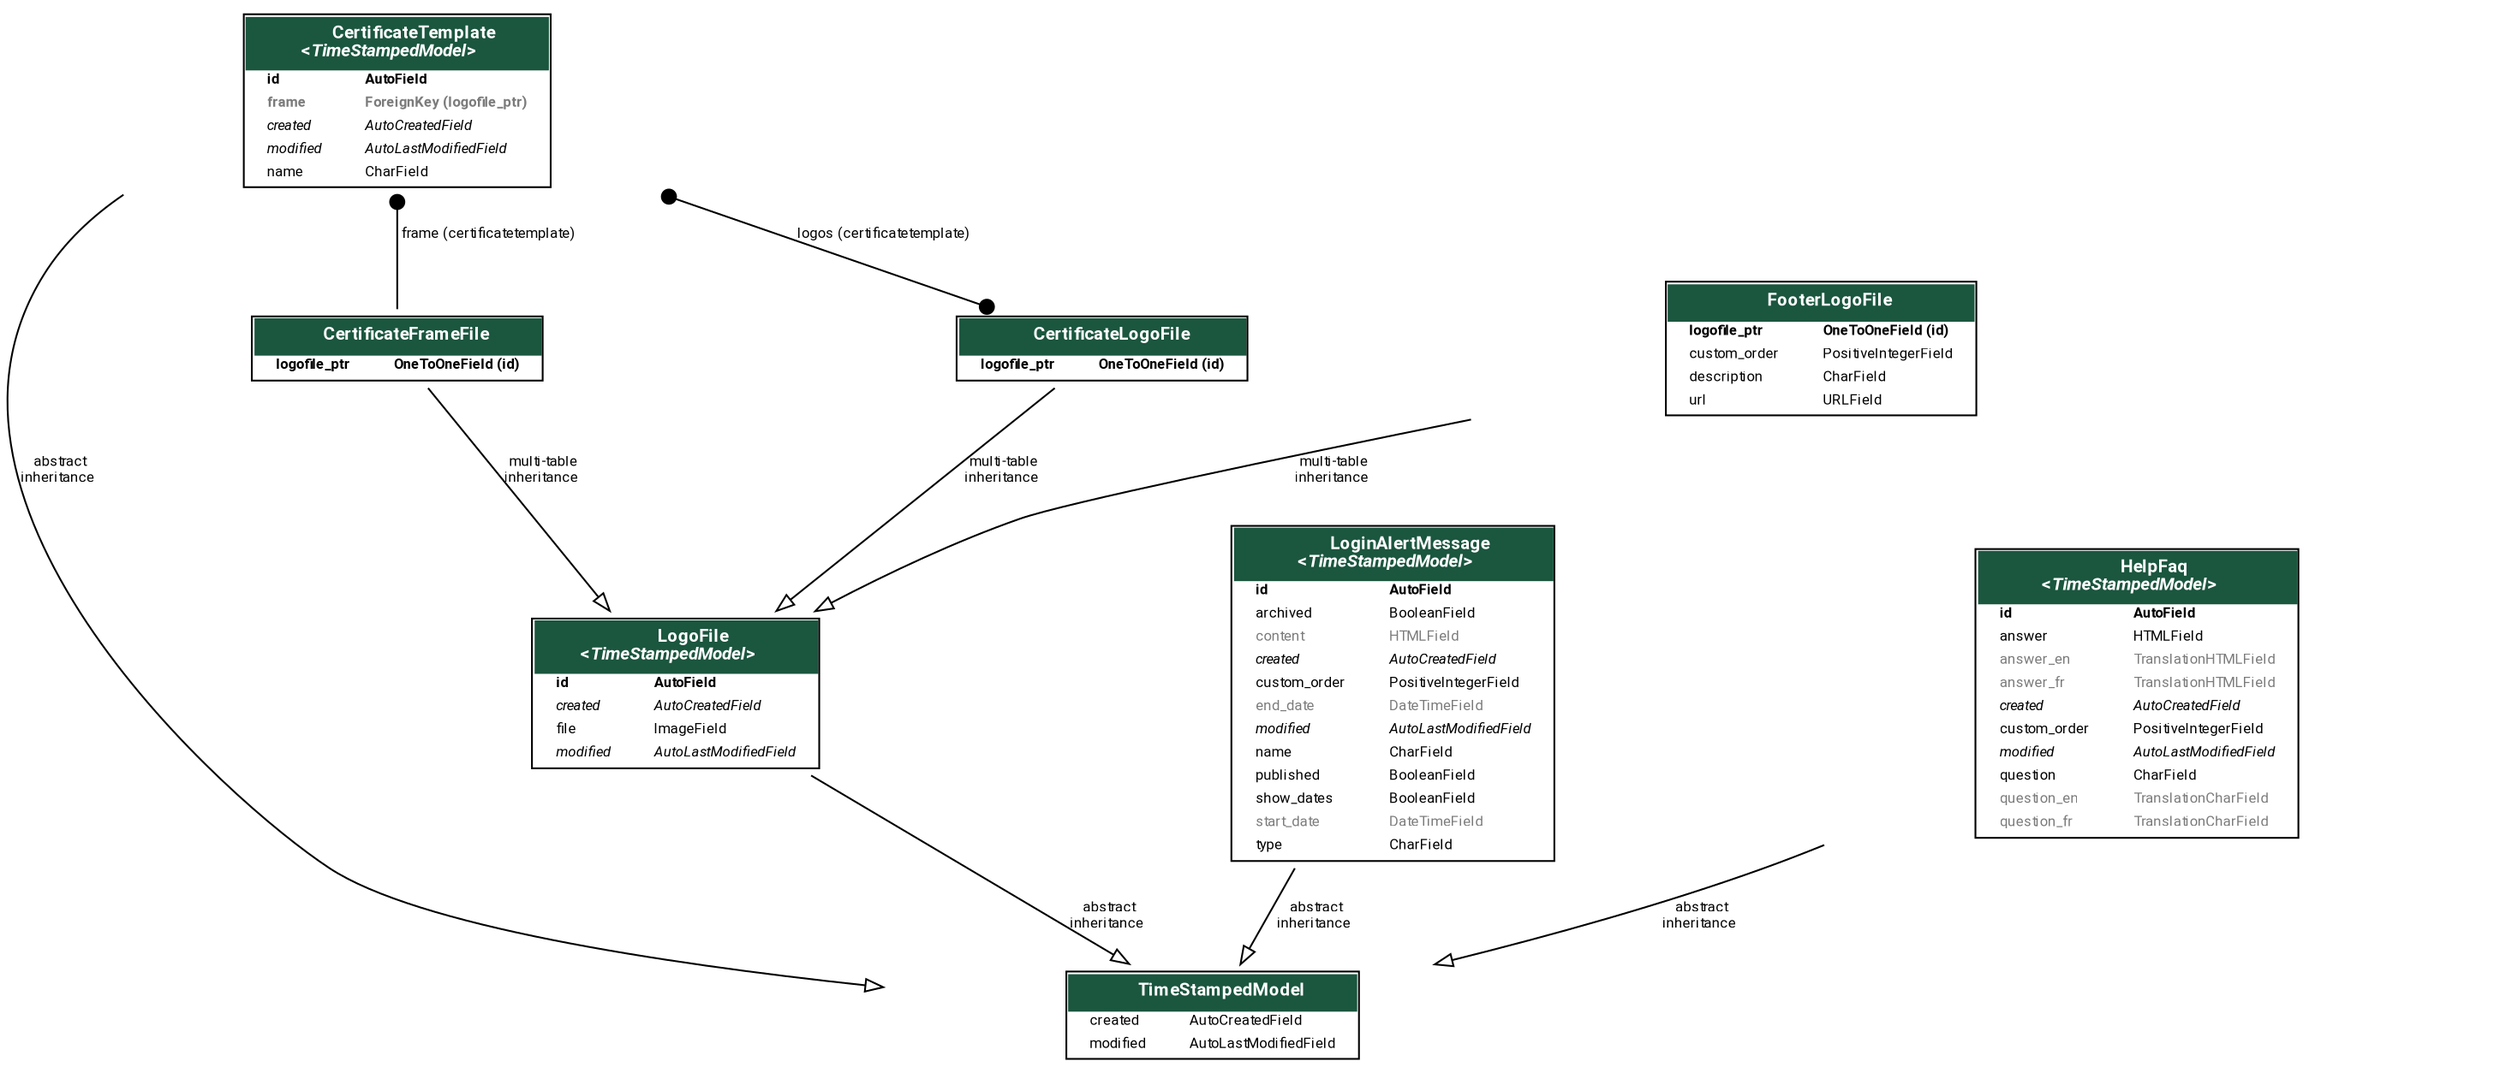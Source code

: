 digraph model_graph {
	graph [bb="0,0,1475.5,594",
		fontname=Roboto,
		fontsize=8,
		rankdir=TB,
		splines=true
	];
	node [fontname=Roboto,
		fontsize=8,
		label="\N",
		shape=plaintext
	];
	edge [fontname=Roboto,
		fontsize=8
	];
	model_utils_models_TimeStampedModel	[height=0.79167,
		label=<
    <TABLE BGCOLOR="white" BORDER="1" CELLBORDER="0" CELLSPACING="0">
    <TR><TD COLSPAN="2" CELLPADDING="5" ALIGN="CENTER" BGCOLOR="#1b563f">
    <FONT FACE="Roboto" COLOR="white" POINT-SIZE="10"><B>
    TimeStampedModel
    </B></FONT></TD></TR>
  
  
    <TR><TD ALIGN="LEFT" BORDER="0">
    <FONT FACE="Roboto">created</FONT>
    </TD><TD ALIGN="LEFT">
    <FONT FACE="Roboto">AutoCreatedField</FONT>
    </TD></TR>
  
  
  
    <TR><TD ALIGN="LEFT" BORDER="0">
    <FONT FACE="Roboto">modified</FONT>
    </TD><TD ALIGN="LEFT">
    <FONT FACE="Roboto">AutoLastModifiedField</FONT>
    </TD></TR>
  
  
    </TABLE>
    >,
		pos="757.97,28.5",
		width=5.125];
	core_models_LogoFile	[height=1.2778,
		label=<
    <TABLE BGCOLOR="white" BORDER="1" CELLBORDER="0" CELLSPACING="0">
    <TR><TD COLSPAN="2" CELLPADDING="5" ALIGN="CENTER" BGCOLOR="#1b563f">
    <FONT FACE="Roboto" COLOR="white" POINT-SIZE="10"><B>
    LogoFile<BR/>&lt;<FONT FACE="Roboto"><I>TimeStampedModel</I></FONT>&gt;
    </B></FONT></TD></TR>
  
  
    <TR><TD ALIGN="LEFT" BORDER="0">
    <FONT FACE="Roboto"><B>id</B></FONT>
    </TD><TD ALIGN="LEFT">
    <FONT FACE="Roboto"><B>AutoField</B></FONT>
    </TD></TR>
  
  
  
    <TR><TD ALIGN="LEFT" BORDER="0">
    <FONT FACE="Roboto"><I>created</I></FONT>
    </TD><TD ALIGN="LEFT">
    <FONT FACE="Roboto"><I>AutoCreatedField</I></FONT>
    </TD></TR>
  
  
  
    <TR><TD ALIGN="LEFT" BORDER="0">
    <FONT FACE="Roboto">file</FONT>
    </TD><TD ALIGN="LEFT">
    <FONT FACE="Roboto">ImageField</FONT>
    </TD></TR>
  
  
  
    <TR><TD ALIGN="LEFT" BORDER="0">
    <FONT FACE="Roboto"><I>modified</I></FONT>
    </TD><TD ALIGN="LEFT">
    <FONT FACE="Roboto"><I>AutoLastModifiedField</I></FONT>
    </TD></TR>
  
  
    </TABLE>
    >,
		pos="456.97,209",
		width=5.125];
	core_models_LogoFile -> model_utils_models_TimeStampedModel	[arrowhead=empty,
		arrowtail=none,
		dir=both,
		label=" abstract\ninheritance",
		lp="719.47,84",
		pos="e,711.93,56.803 532.53,163.19 585.21,131.95 654.33,90.96 702.07,62.645"];
	core_models_CertificateFrameFile	[height=0.61111,
		label=<
    <TABLE BGCOLOR="white" BORDER="1" CELLBORDER="0" CELLSPACING="0">
    <TR><TD COLSPAN="2" CELLPADDING="5" ALIGN="CENTER" BGCOLOR="#1b563f">
    <FONT FACE="Roboto" COLOR="white" POINT-SIZE="10"><B>
    CertificateFrameFile
    </B></FONT></TD></TR>
  
  
    <TR><TD ALIGN="LEFT" BORDER="0">
    <FONT FACE="Roboto"><B>logofile_ptr</B></FONT>
    </TD><TD ALIGN="LEFT">
    <FONT FACE="Roboto"><B>OneToOneField (id)</B></FONT>
    </TD></TR>
  
  
    </TABLE>
    >,
		pos="210.97,402.5",
		width=5.2361];
	core_models_CertificateFrameFile -> core_models_LogoFile	[arrowhead=empty,
		arrowtail=none,
		dir=both,
		label=" multi-table\ninheritance",
		lp="350.47,334",
		pos="e,399.55,254.69 237.76,380.64 274.18,352.29 340.51,300.66 390.7,261.59"];
	core_models_CertificateLogoFile	[height=0.61111,
		label=<
    <TABLE BGCOLOR="white" BORDER="1" CELLBORDER="0" CELLSPACING="0">
    <TR><TD COLSPAN="2" CELLPADDING="5" ALIGN="CENTER" BGCOLOR="#1b563f">
    <FONT FACE="Roboto" COLOR="white" POINT-SIZE="10"><B>
    CertificateLogoFile
    </B></FONT></TD></TR>
  
  
    <TR><TD ALIGN="LEFT" BORDER="0">
    <FONT FACE="Roboto"><B>logofile_ptr</B></FONT>
    </TD><TD ALIGN="LEFT">
    <FONT FACE="Roboto"><B>OneToOneField (id)</B></FONT>
    </TD></TR>
  
  
    </TABLE>
    >,
		pos="605.97,402.5",
		width=5.2361];
	core_models_CertificateLogoFile -> core_models_LogoFile	[arrowhead=empty,
		arrowtail=none,
		dir=both,
		label=" multi-table\ninheritance",
		lp="603.47,334",
		pos="e,491.74,254.69 589.74,380.64 568,352.7 528.66,302.15 498.43,263.29"];
	core_models_CertificateTemplate	[height=1.4583,
		label=<
    <TABLE BGCOLOR="white" BORDER="1" CELLBORDER="0" CELLSPACING="0">
    <TR><TD COLSPAN="2" CELLPADDING="5" ALIGN="CENTER" BGCOLOR="#1b563f">
    <FONT FACE="Roboto" COLOR="white" POINT-SIZE="10"><B>
    CertificateTemplate<BR/>&lt;<FONT FACE="Roboto"><I>TimeStampedModel</I></FONT>&gt;
    </B></FONT></TD></TR>
  
  
    <TR><TD ALIGN="LEFT" BORDER="0">
    <FONT FACE="Roboto"><B>id</B></FONT>
    </TD><TD ALIGN="LEFT">
    <FONT FACE="Roboto"><B>AutoField</B></FONT>
    </TD></TR>
  
  
  
    <TR><TD ALIGN="LEFT" BORDER="0">
    <FONT COLOR="#7B7B7B" FACE="Roboto"><B>frame</B></FONT>
    </TD><TD ALIGN="LEFT">
    <FONT COLOR="#7B7B7B" FACE="Roboto"><B>ForeignKey (logofile_ptr)</B></FONT>
    </TD></TR>
  
  
  
    <TR><TD ALIGN="LEFT" BORDER="0">
    <FONT FACE="Roboto"><I>created</I></FONT>
    </TD><TD ALIGN="LEFT">
    <FONT FACE="Roboto"><I>AutoCreatedField</I></FONT>
    </TD></TR>
  
  
  
    <TR><TD ALIGN="LEFT" BORDER="0">
    <FONT FACE="Roboto"><I>modified</I></FONT>
    </TD><TD ALIGN="LEFT">
    <FONT FACE="Roboto"><I>AutoLastModifiedField</I></FONT>
    </TD></TR>
  
  
  
    <TR><TD ALIGN="LEFT" BORDER="0">
    <FONT FACE="Roboto">name</FONT>
    </TD><TD ALIGN="LEFT">
    <FONT FACE="Roboto">CharField</FONT>
    </TD></TR>
  
  
    </TABLE>
    >,
		pos="210.97,541.5",
		width=5.5417];
	core_models_CertificateTemplate -> model_utils_models_TimeStampedModel	[arrowhead=empty,
		arrowtail=none,
		dir=both,
		label=" abstract\ninheritance",
		lp="70.466,334",
		pos="e,573.49,47.991 58.028,489.08 40.176,476.99 24.316,462.16 12.966,444 -6.5869,412.72 -1.151,395.08 12.966,361 73.099,215.83 123.18,\
182.76 262.97,111 314.7,84.439 447.18,63.41 562.07,49.37"];
	core_models_CertificateTemplate -> core_models_CertificateFrameFile	[arrowhead=none,
		arrowtail=dot,
		dir=both,
		label=" frame (certificatetemplate)",
		lp="316.47,466.5",
		pos="s,210.97,489.1 210.97,480.3 210.97,460.28 210.97,439.31 210.97,424.35"];
	core_models_CertificateTemplate -> core_models_CertificateLogoFile	[arrowhead=dot,
		arrowtail=dot,
		dir=both,
		label=" logos (certificatetemplate)",
		lp="556.47,466.5",
		pos="s,372.95,489.02 e,552.25,424.38 381.35,486.22 396.47,481.16 411.51,476.04 425.97,471 465.5,457.21 509.51,440.72 544.11,427.5"];
	core_models_FooterLogoFile	[height=1.1528,
		label=<
    <TABLE BGCOLOR="white" BORDER="1" CELLBORDER="0" CELLSPACING="0">
    <TR><TD COLSPAN="2" CELLPADDING="5" ALIGN="CENTER" BGCOLOR="#1b563f">
    <FONT FACE="Roboto" COLOR="white" POINT-SIZE="10"><B>
    FooterLogoFile
    </B></FONT></TD></TR>
  
  
    <TR><TD ALIGN="LEFT" BORDER="0">
    <FONT FACE="Roboto"><B>logofile_ptr</B></FONT>
    </TD><TD ALIGN="LEFT">
    <FONT FACE="Roboto"><B>OneToOneField (id)</B></FONT>
    </TD></TR>
  
  
  
    <TR><TD ALIGN="LEFT" BORDER="0">
    <FONT FACE="Roboto">custom_order</FONT>
    </TD><TD ALIGN="LEFT">
    <FONT FACE="Roboto">PositiveIntegerField</FONT>
    </TD></TR>
  
  
  
    <TR><TD ALIGN="LEFT" BORDER="0">
    <FONT FACE="Roboto">description</FONT>
    </TD><TD ALIGN="LEFT">
    <FONT FACE="Roboto">CharField</FONT>
    </TD></TR>
  
  
  
    <TR><TD ALIGN="LEFT" BORDER="0">
    <FONT FACE="Roboto">url</FONT>
    </TD><TD ALIGN="LEFT">
    <FONT FACE="Roboto">URLField</FONT>
    </TD></TR>
  
  
    </TABLE>
    >,
		pos="1009,402.5",
		width=5.4444];
	core_models_FooterLogoFile -> core_models_LogoFile	[arrowhead=empty,
		arrowtail=none,
		dir=both,
		label=" multi-table\ninheritance",
		lp="802.47,334",
		pos="e,536.97,254.92 825.4,361.02 768.4,346.37 705.88,328.14 649.97,307 615.47,293.95 578.99,276.61 547.14,260.2"];
	core_models_LoginAlertMessage	[height=2.7222,
		label=<
    <TABLE BGCOLOR="white" BORDER="1" CELLBORDER="0" CELLSPACING="0">
    <TR><TD COLSPAN="2" CELLPADDING="5" ALIGN="CENTER" BGCOLOR="#1b563f">
    <FONT FACE="Roboto" COLOR="white" POINT-SIZE="10"><B>
    LoginAlertMessage<BR/>&lt;<FONT FACE="Roboto"><I>TimeStampedModel</I></FONT>&gt;
    </B></FONT></TD></TR>
  
  
    <TR><TD ALIGN="LEFT" BORDER="0">
    <FONT FACE="Roboto"><B>id</B></FONT>
    </TD><TD ALIGN="LEFT">
    <FONT FACE="Roboto"><B>AutoField</B></FONT>
    </TD></TR>
  
  
  
    <TR><TD ALIGN="LEFT" BORDER="0">
    <FONT FACE="Roboto">archived</FONT>
    </TD><TD ALIGN="LEFT">
    <FONT FACE="Roboto">BooleanField</FONT>
    </TD></TR>
  
  
  
    <TR><TD ALIGN="LEFT" BORDER="0">
    <FONT COLOR="#7B7B7B" FACE="Roboto">content</FONT>
    </TD><TD ALIGN="LEFT">
    <FONT COLOR="#7B7B7B" FACE="Roboto">HTMLField</FONT>
    </TD></TR>
  
  
  
    <TR><TD ALIGN="LEFT" BORDER="0">
    <FONT FACE="Roboto"><I>created</I></FONT>
    </TD><TD ALIGN="LEFT">
    <FONT FACE="Roboto"><I>AutoCreatedField</I></FONT>
    </TD></TR>
  
  
  
    <TR><TD ALIGN="LEFT" BORDER="0">
    <FONT FACE="Roboto">custom_order</FONT>
    </TD><TD ALIGN="LEFT">
    <FONT FACE="Roboto">PositiveIntegerField</FONT>
    </TD></TR>
  
  
  
    <TR><TD ALIGN="LEFT" BORDER="0">
    <FONT COLOR="#7B7B7B" FACE="Roboto">end_date</FONT>
    </TD><TD ALIGN="LEFT">
    <FONT COLOR="#7B7B7B" FACE="Roboto">DateTimeField</FONT>
    </TD></TR>
  
  
  
    <TR><TD ALIGN="LEFT" BORDER="0">
    <FONT FACE="Roboto"><I>modified</I></FONT>
    </TD><TD ALIGN="LEFT">
    <FONT FACE="Roboto"><I>AutoLastModifiedField</I></FONT>
    </TD></TR>
  
  
  
    <TR><TD ALIGN="LEFT" BORDER="0">
    <FONT FACE="Roboto">name</FONT>
    </TD><TD ALIGN="LEFT">
    <FONT FACE="Roboto">CharField</FONT>
    </TD></TR>
  
  
  
    <TR><TD ALIGN="LEFT" BORDER="0">
    <FONT FACE="Roboto">published</FONT>
    </TD><TD ALIGN="LEFT">
    <FONT FACE="Roboto">BooleanField</FONT>
    </TD></TR>
  
  
  
    <TR><TD ALIGN="LEFT" BORDER="0">
    <FONT FACE="Roboto">show_dates</FONT>
    </TD><TD ALIGN="LEFT">
    <FONT FACE="Roboto">BooleanField</FONT>
    </TD></TR>
  
  
  
    <TR><TD ALIGN="LEFT" BORDER="0">
    <FONT COLOR="#7B7B7B" FACE="Roboto">start_date</FONT>
    </TD><TD ALIGN="LEFT">
    <FONT COLOR="#7B7B7B" FACE="Roboto">DateTimeField</FONT>
    </TD></TR>
  
  
  
    <TR><TD ALIGN="LEFT" BORDER="0">
    <FONT FACE="Roboto">type</FONT>
    </TD><TD ALIGN="LEFT">
    <FONT FACE="Roboto">CharField</FONT>
    </TD></TR>
  
  
    </TABLE>
    >,
		pos="858.97,209",
		width=5.5417];
	core_models_LoginAlertMessage -> model_utils_models_TimeStampedModel	[arrowhead=empty,
		arrowtail=none,
		dir=both,
		label=" abstract\ninheritance",
		lp="835.47,84",
		pos="e,773.4,56.77 804.18,111.18 795.25,95.396 786.5,79.935 779.06,66.783"];
	core_models_HelpFaq	[height=2.3611,
		label=<
    <TABLE BGCOLOR="white" BORDER="1" CELLBORDER="0" CELLSPACING="0">
    <TR><TD COLSPAN="2" CELLPADDING="5" ALIGN="CENTER" BGCOLOR="#1b563f">
    <FONT FACE="Roboto" COLOR="white" POINT-SIZE="10"><B>
    HelpFaq<BR/>&lt;<FONT FACE="Roboto"><I>TimeStampedModel</I></FONT>&gt;
    </B></FONT></TD></TR>
  
  
    <TR><TD ALIGN="LEFT" BORDER="0">
    <FONT FACE="Roboto"><B>id</B></FONT>
    </TD><TD ALIGN="LEFT">
    <FONT FACE="Roboto"><B>AutoField</B></FONT>
    </TD></TR>
  
  
  
    <TR><TD ALIGN="LEFT" BORDER="0">
    <FONT FACE="Roboto">answer</FONT>
    </TD><TD ALIGN="LEFT">
    <FONT FACE="Roboto">HTMLField</FONT>
    </TD></TR>
  
  
  
    <TR><TD ALIGN="LEFT" BORDER="0">
    <FONT COLOR="#7B7B7B" FACE="Roboto">answer_en</FONT>
    </TD><TD ALIGN="LEFT">
    <FONT COLOR="#7B7B7B" FACE="Roboto">TranslationHTMLField</FONT>
    </TD></TR>
  
  
  
    <TR><TD ALIGN="LEFT" BORDER="0">
    <FONT COLOR="#7B7B7B" FACE="Roboto">answer_fr</FONT>
    </TD><TD ALIGN="LEFT">
    <FONT COLOR="#7B7B7B" FACE="Roboto">TranslationHTMLField</FONT>
    </TD></TR>
  
  
  
    <TR><TD ALIGN="LEFT" BORDER="0">
    <FONT FACE="Roboto"><I>created</I></FONT>
    </TD><TD ALIGN="LEFT">
    <FONT FACE="Roboto"><I>AutoCreatedField</I></FONT>
    </TD></TR>
  
  
  
    <TR><TD ALIGN="LEFT" BORDER="0">
    <FONT FACE="Roboto">custom_order</FONT>
    </TD><TD ALIGN="LEFT">
    <FONT FACE="Roboto">PositiveIntegerField</FONT>
    </TD></TR>
  
  
  
    <TR><TD ALIGN="LEFT" BORDER="0">
    <FONT FACE="Roboto"><I>modified</I></FONT>
    </TD><TD ALIGN="LEFT">
    <FONT FACE="Roboto"><I>AutoLastModifiedField</I></FONT>
    </TD></TR>
  
  
  
    <TR><TD ALIGN="LEFT" BORDER="0">
    <FONT FACE="Roboto">question</FONT>
    </TD><TD ALIGN="LEFT">
    <FONT FACE="Roboto">CharField</FONT>
    </TD></TR>
  
  
  
    <TR><TD ALIGN="LEFT" BORDER="0">
    <FONT COLOR="#7B7B7B" FACE="Roboto">question_en</FONT>
    </TD><TD ALIGN="LEFT">
    <FONT COLOR="#7B7B7B" FACE="Roboto">TranslationCharField</FONT>
    </TD></TR>
  
  
  
    <TR><TD ALIGN="LEFT" BORDER="0">
    <FONT COLOR="#7B7B7B" FACE="Roboto">question_fr</FONT>
    </TD><TD ALIGN="LEFT">
    <FONT COLOR="#7B7B7B" FACE="Roboto">TranslationCharField</FONT>
    </TD></TR>
  
  
    </TABLE>
    >,
		pos="1276,209",
		width=5.5417];
	core_models_HelpFaq -> model_utils_models_TimeStampedModel	[arrowhead=empty,
		arrowtail=none,
		dir=both,
		label=" abstract\ninheritance",
		lp="1051.5,84",
		pos="e,882.85,56.919 1101.9,124.06 1090.5,119.43 1079.1,115.03 1068,111 1011.9,90.745 948.49,73.172 893.69,59.583"];
	"\n\n\n"	[height=0.5,
		pos="455.97,541.5",
		width=0.75];
}
